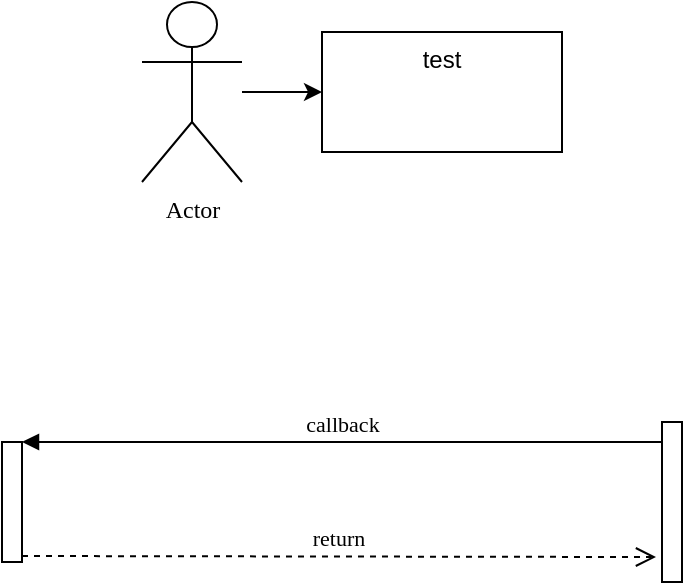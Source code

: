 <mxfile>
    <diagram id="z__zmrcmEBkHby5Mq3uI" name="Page-1">
        <mxGraphModel dx="568" dy="647" grid="1" gridSize="10" guides="1" tooltips="1" connect="1" arrows="1" fold="1" page="1" pageScale="1" pageWidth="850" pageHeight="1100" math="0" shadow="0">
            <root>
                <mxCell id="0"/>
                <mxCell id="1" parent="0"/>
                <mxCell id="29" value="" style="edgeStyle=none;html=1;" edge="1" parent="1" source="25" target="28">
                    <mxGeometry relative="1" as="geometry"/>
                </mxCell>
                <mxCell id="25" value="Actor" style="shape=umlActor;verticalLabelPosition=bottom;verticalAlign=top;html=1;outlineConnect=0;fontFamily=Comic Sans MS;" vertex="1" parent="1">
                    <mxGeometry x="190" y="270" width="50" height="90" as="geometry"/>
                </mxCell>
                <mxCell id="28" value="test" style="whiteSpace=wrap;html=1;verticalAlign=top;" vertex="1" parent="1">
                    <mxGeometry x="280" y="285" width="120" height="60" as="geometry"/>
                </mxCell>
                <mxCell id="33" value="" style="html=1;points=[];perimeter=orthogonalPerimeter;fontFamily=Verdana;" vertex="1" parent="1">
                    <mxGeometry x="120" y="490" width="10" height="60" as="geometry"/>
                </mxCell>
                <mxCell id="34" value="callback" style="html=1;verticalAlign=bottom;endArrow=block;entryX=1;entryY=0;fontFamily=Verdana;" edge="1" target="33" parent="1">
                    <mxGeometry relative="1" as="geometry">
                        <mxPoint x="450" y="490" as="sourcePoint"/>
                    </mxGeometry>
                </mxCell>
                <mxCell id="35" value="return" style="html=1;verticalAlign=bottom;endArrow=open;dashed=1;endSize=8;exitX=1;exitY=0.95;fontFamily=Verdana;entryX=-0.3;entryY=0.844;entryDx=0;entryDy=0;entryPerimeter=0;" edge="1" source="33" parent="1" target="36">
                    <mxGeometry relative="1" as="geometry">
                        <mxPoint x="440" y="547" as="targetPoint"/>
                    </mxGeometry>
                </mxCell>
                <mxCell id="36" value="" style="html=1;points=[];perimeter=orthogonalPerimeter;fontFamily=Verdana;" vertex="1" parent="1">
                    <mxGeometry x="450" y="480" width="10" height="80" as="geometry"/>
                </mxCell>
            </root>
        </mxGraphModel>
    </diagram>
</mxfile>